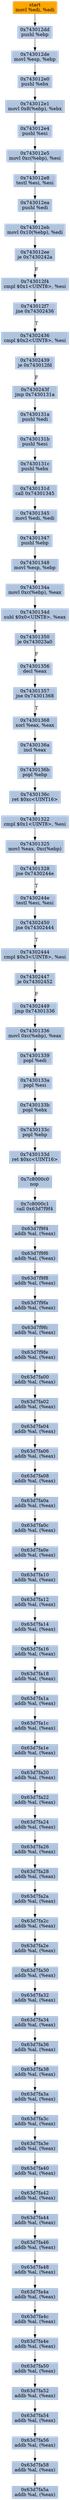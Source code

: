 digraph G {
node[shape=rectangle,style=filled,fillcolor=lightsteelblue,color=lightsteelblue]
bgcolor="transparent"
a0x743012dbmovl_edi_edi[label="start\nmovl %edi, %edi",color="lightgrey",fillcolor="orange"];
a0x743012ddpushl_ebp[label="0x743012dd\npushl %ebp"];
a0x743012demovl_esp_ebp[label="0x743012de\nmovl %esp, %ebp"];
a0x743012e0pushl_ebx[label="0x743012e0\npushl %ebx"];
a0x743012e1movl_0x8ebp__ebx[label="0x743012e1\nmovl 0x8(%ebp), %ebx"];
a0x743012e4pushl_esi[label="0x743012e4\npushl %esi"];
a0x743012e5movl_0xcebp__esi[label="0x743012e5\nmovl 0xc(%ebp), %esi"];
a0x743012e8testl_esi_esi[label="0x743012e8\ntestl %esi, %esi"];
a0x743012eapushl_edi[label="0x743012ea\npushl %edi"];
a0x743012ebmovl_0x10ebp__edi[label="0x743012eb\nmovl 0x10(%ebp), %edi"];
a0x743012eeje_0x7430242a[label="0x743012ee\nje 0x7430242a"];
a0x743012f4cmpl_0x1UINT8_esi[label="0x743012f4\ncmpl $0x1<UINT8>, %esi"];
a0x743012f7jne_0x74302436[label="0x743012f7\njne 0x74302436"];
a0x74302436cmpl_0x2UINT8_esi[label="0x74302436\ncmpl $0x2<UINT8>, %esi"];
a0x74302439je_0x743012fd[label="0x74302439\nje 0x743012fd"];
a0x7430243fjmp_0x7430131a[label="0x7430243f\njmp 0x7430131a"];
a0x7430131apushl_edi[label="0x7430131a\npushl %edi"];
a0x7430131bpushl_esi[label="0x7430131b\npushl %esi"];
a0x7430131cpushl_ebx[label="0x7430131c\npushl %ebx"];
a0x7430131dcall_0x74301345[label="0x7430131d\ncall 0x74301345"];
a0x74301345movl_edi_edi[label="0x74301345\nmovl %edi, %edi"];
a0x74301347pushl_ebp[label="0x74301347\npushl %ebp"];
a0x74301348movl_esp_ebp[label="0x74301348\nmovl %esp, %ebp"];
a0x7430134amovl_0xcebp__eax[label="0x7430134a\nmovl 0xc(%ebp), %eax"];
a0x7430134dsubl_0x0UINT8_eax[label="0x7430134d\nsubl $0x0<UINT8>, %eax"];
a0x74301350je_0x743023a0[label="0x74301350\nje 0x743023a0"];
a0x74301356decl_eax[label="0x74301356\ndecl %eax"];
a0x74301357jne_0x74301368[label="0x74301357\njne 0x74301368"];
a0x74301368xorl_eax_eax[label="0x74301368\nxorl %eax, %eax"];
a0x7430136aincl_eax[label="0x7430136a\nincl %eax"];
a0x7430136bpopl_ebp[label="0x7430136b\npopl %ebp"];
a0x7430136cret_0xcUINT16[label="0x7430136c\nret $0xc<UINT16>"];
a0x74301322cmpl_0x1UINT8_esi[label="0x74301322\ncmpl $0x1<UINT8>, %esi"];
a0x74301325movl_eax_0xcebp_[label="0x74301325\nmovl %eax, 0xc(%ebp)"];
a0x74301328jne_0x7430244e[label="0x74301328\njne 0x7430244e"];
a0x7430244etestl_esi_esi[label="0x7430244e\ntestl %esi, %esi"];
a0x74302450jne_0x74302444[label="0x74302450\njne 0x74302444"];
a0x74302444cmpl_0x3UINT8_esi[label="0x74302444\ncmpl $0x3<UINT8>, %esi"];
a0x74302447je_0x74302452[label="0x74302447\nje 0x74302452"];
a0x74302449jmp_0x74301336[label="0x74302449\njmp 0x74301336"];
a0x74301336movl_0xcebp__eax[label="0x74301336\nmovl 0xc(%ebp), %eax"];
a0x74301339popl_edi[label="0x74301339\npopl %edi"];
a0x7430133apopl_esi[label="0x7430133a\npopl %esi"];
a0x7430133bpopl_ebx[label="0x7430133b\npopl %ebx"];
a0x7430133cpopl_ebp[label="0x7430133c\npopl %ebp"];
a0x7430133dret_0xcUINT16[label="0x7430133d\nret $0xc<UINT16>"];
a0x7c8000c0nop_[label="0x7c8000c0\nnop "];
a0x7c8000c1call_0x63d7f9f4[label="0x7c8000c1\ncall 0x63d7f9f4"];
a0x63d7f9f4addb_al_eax_[label="0x63d7f9f4\naddb %al, (%eax)"];
a0x63d7f9f6addb_al_eax_[label="0x63d7f9f6\naddb %al, (%eax)"];
a0x63d7f9f8addb_al_eax_[label="0x63d7f9f8\naddb %al, (%eax)"];
a0x63d7f9faaddb_al_eax_[label="0x63d7f9fa\naddb %al, (%eax)"];
a0x63d7f9fcaddb_al_eax_[label="0x63d7f9fc\naddb %al, (%eax)"];
a0x63d7f9feaddb_al_eax_[label="0x63d7f9fe\naddb %al, (%eax)"];
a0x63d7fa00addb_al_eax_[label="0x63d7fa00\naddb %al, (%eax)"];
a0x63d7fa02addb_al_eax_[label="0x63d7fa02\naddb %al, (%eax)"];
a0x63d7fa04addb_al_eax_[label="0x63d7fa04\naddb %al, (%eax)"];
a0x63d7fa06addb_al_eax_[label="0x63d7fa06\naddb %al, (%eax)"];
a0x63d7fa08addb_al_eax_[label="0x63d7fa08\naddb %al, (%eax)"];
a0x63d7fa0aaddb_al_eax_[label="0x63d7fa0a\naddb %al, (%eax)"];
a0x63d7fa0caddb_al_eax_[label="0x63d7fa0c\naddb %al, (%eax)"];
a0x63d7fa0eaddb_al_eax_[label="0x63d7fa0e\naddb %al, (%eax)"];
a0x63d7fa10addb_al_eax_[label="0x63d7fa10\naddb %al, (%eax)"];
a0x63d7fa12addb_al_eax_[label="0x63d7fa12\naddb %al, (%eax)"];
a0x63d7fa14addb_al_eax_[label="0x63d7fa14\naddb %al, (%eax)"];
a0x63d7fa16addb_al_eax_[label="0x63d7fa16\naddb %al, (%eax)"];
a0x63d7fa18addb_al_eax_[label="0x63d7fa18\naddb %al, (%eax)"];
a0x63d7fa1aaddb_al_eax_[label="0x63d7fa1a\naddb %al, (%eax)"];
a0x63d7fa1caddb_al_eax_[label="0x63d7fa1c\naddb %al, (%eax)"];
a0x63d7fa1eaddb_al_eax_[label="0x63d7fa1e\naddb %al, (%eax)"];
a0x63d7fa20addb_al_eax_[label="0x63d7fa20\naddb %al, (%eax)"];
a0x63d7fa22addb_al_eax_[label="0x63d7fa22\naddb %al, (%eax)"];
a0x63d7fa24addb_al_eax_[label="0x63d7fa24\naddb %al, (%eax)"];
a0x63d7fa26addb_al_eax_[label="0x63d7fa26\naddb %al, (%eax)"];
a0x63d7fa28addb_al_eax_[label="0x63d7fa28\naddb %al, (%eax)"];
a0x63d7fa2aaddb_al_eax_[label="0x63d7fa2a\naddb %al, (%eax)"];
a0x63d7fa2caddb_al_eax_[label="0x63d7fa2c\naddb %al, (%eax)"];
a0x63d7fa2eaddb_al_eax_[label="0x63d7fa2e\naddb %al, (%eax)"];
a0x63d7fa30addb_al_eax_[label="0x63d7fa30\naddb %al, (%eax)"];
a0x63d7fa32addb_al_eax_[label="0x63d7fa32\naddb %al, (%eax)"];
a0x63d7fa34addb_al_eax_[label="0x63d7fa34\naddb %al, (%eax)"];
a0x63d7fa36addb_al_eax_[label="0x63d7fa36\naddb %al, (%eax)"];
a0x63d7fa38addb_al_eax_[label="0x63d7fa38\naddb %al, (%eax)"];
a0x63d7fa3aaddb_al_eax_[label="0x63d7fa3a\naddb %al, (%eax)"];
a0x63d7fa3caddb_al_eax_[label="0x63d7fa3c\naddb %al, (%eax)"];
a0x63d7fa3eaddb_al_eax_[label="0x63d7fa3e\naddb %al, (%eax)"];
a0x63d7fa40addb_al_eax_[label="0x63d7fa40\naddb %al, (%eax)"];
a0x63d7fa42addb_al_eax_[label="0x63d7fa42\naddb %al, (%eax)"];
a0x63d7fa44addb_al_eax_[label="0x63d7fa44\naddb %al, (%eax)"];
a0x63d7fa46addb_al_eax_[label="0x63d7fa46\naddb %al, (%eax)"];
a0x63d7fa48addb_al_eax_[label="0x63d7fa48\naddb %al, (%eax)"];
a0x63d7fa4aaddb_al_eax_[label="0x63d7fa4a\naddb %al, (%eax)"];
a0x63d7fa4caddb_al_eax_[label="0x63d7fa4c\naddb %al, (%eax)"];
a0x63d7fa4eaddb_al_eax_[label="0x63d7fa4e\naddb %al, (%eax)"];
a0x63d7fa50addb_al_eax_[label="0x63d7fa50\naddb %al, (%eax)"];
a0x63d7fa52addb_al_eax_[label="0x63d7fa52\naddb %al, (%eax)"];
a0x63d7fa54addb_al_eax_[label="0x63d7fa54\naddb %al, (%eax)"];
a0x63d7fa56addb_al_eax_[label="0x63d7fa56\naddb %al, (%eax)"];
a0x63d7fa58addb_al_eax_[label="0x63d7fa58\naddb %al, (%eax)"];
a0x63d7fa5aaddb_al_eax_[label="0x63d7fa5a\naddb %al, (%eax)"];
a0x743012dbmovl_edi_edi -> a0x743012ddpushl_ebp [color="#000000"];
a0x743012ddpushl_ebp -> a0x743012demovl_esp_ebp [color="#000000"];
a0x743012demovl_esp_ebp -> a0x743012e0pushl_ebx [color="#000000"];
a0x743012e0pushl_ebx -> a0x743012e1movl_0x8ebp__ebx [color="#000000"];
a0x743012e1movl_0x8ebp__ebx -> a0x743012e4pushl_esi [color="#000000"];
a0x743012e4pushl_esi -> a0x743012e5movl_0xcebp__esi [color="#000000"];
a0x743012e5movl_0xcebp__esi -> a0x743012e8testl_esi_esi [color="#000000"];
a0x743012e8testl_esi_esi -> a0x743012eapushl_edi [color="#000000"];
a0x743012eapushl_edi -> a0x743012ebmovl_0x10ebp__edi [color="#000000"];
a0x743012ebmovl_0x10ebp__edi -> a0x743012eeje_0x7430242a [color="#000000"];
a0x743012eeje_0x7430242a -> a0x743012f4cmpl_0x1UINT8_esi [color="#000000",label="F"];
a0x743012f4cmpl_0x1UINT8_esi -> a0x743012f7jne_0x74302436 [color="#000000"];
a0x743012f7jne_0x74302436 -> a0x74302436cmpl_0x2UINT8_esi [color="#000000",label="T"];
a0x74302436cmpl_0x2UINT8_esi -> a0x74302439je_0x743012fd [color="#000000"];
a0x74302439je_0x743012fd -> a0x7430243fjmp_0x7430131a [color="#000000",label="F"];
a0x7430243fjmp_0x7430131a -> a0x7430131apushl_edi [color="#000000"];
a0x7430131apushl_edi -> a0x7430131bpushl_esi [color="#000000"];
a0x7430131bpushl_esi -> a0x7430131cpushl_ebx [color="#000000"];
a0x7430131cpushl_ebx -> a0x7430131dcall_0x74301345 [color="#000000"];
a0x7430131dcall_0x74301345 -> a0x74301345movl_edi_edi [color="#000000"];
a0x74301345movl_edi_edi -> a0x74301347pushl_ebp [color="#000000"];
a0x74301347pushl_ebp -> a0x74301348movl_esp_ebp [color="#000000"];
a0x74301348movl_esp_ebp -> a0x7430134amovl_0xcebp__eax [color="#000000"];
a0x7430134amovl_0xcebp__eax -> a0x7430134dsubl_0x0UINT8_eax [color="#000000"];
a0x7430134dsubl_0x0UINT8_eax -> a0x74301350je_0x743023a0 [color="#000000"];
a0x74301350je_0x743023a0 -> a0x74301356decl_eax [color="#000000",label="F"];
a0x74301356decl_eax -> a0x74301357jne_0x74301368 [color="#000000"];
a0x74301357jne_0x74301368 -> a0x74301368xorl_eax_eax [color="#000000",label="T"];
a0x74301368xorl_eax_eax -> a0x7430136aincl_eax [color="#000000"];
a0x7430136aincl_eax -> a0x7430136bpopl_ebp [color="#000000"];
a0x7430136bpopl_ebp -> a0x7430136cret_0xcUINT16 [color="#000000"];
a0x7430136cret_0xcUINT16 -> a0x74301322cmpl_0x1UINT8_esi [color="#000000"];
a0x74301322cmpl_0x1UINT8_esi -> a0x74301325movl_eax_0xcebp_ [color="#000000"];
a0x74301325movl_eax_0xcebp_ -> a0x74301328jne_0x7430244e [color="#000000"];
a0x74301328jne_0x7430244e -> a0x7430244etestl_esi_esi [color="#000000",label="T"];
a0x7430244etestl_esi_esi -> a0x74302450jne_0x74302444 [color="#000000"];
a0x74302450jne_0x74302444 -> a0x74302444cmpl_0x3UINT8_esi [color="#000000",label="T"];
a0x74302444cmpl_0x3UINT8_esi -> a0x74302447je_0x74302452 [color="#000000"];
a0x74302447je_0x74302452 -> a0x74302449jmp_0x74301336 [color="#000000",label="F"];
a0x74302449jmp_0x74301336 -> a0x74301336movl_0xcebp__eax [color="#000000"];
a0x74301336movl_0xcebp__eax -> a0x74301339popl_edi [color="#000000"];
a0x74301339popl_edi -> a0x7430133apopl_esi [color="#000000"];
a0x7430133apopl_esi -> a0x7430133bpopl_ebx [color="#000000"];
a0x7430133bpopl_ebx -> a0x7430133cpopl_ebp [color="#000000"];
a0x7430133cpopl_ebp -> a0x7430133dret_0xcUINT16 [color="#000000"];
a0x7430133dret_0xcUINT16 -> a0x7c8000c0nop_ [color="#000000"];
a0x7c8000c0nop_ -> a0x7c8000c1call_0x63d7f9f4 [color="#000000"];
a0x7c8000c1call_0x63d7f9f4 -> a0x63d7f9f4addb_al_eax_ [color="#000000"];
a0x63d7f9f4addb_al_eax_ -> a0x63d7f9f6addb_al_eax_ [color="#000000"];
a0x63d7f9f6addb_al_eax_ -> a0x63d7f9f8addb_al_eax_ [color="#000000"];
a0x63d7f9f8addb_al_eax_ -> a0x63d7f9faaddb_al_eax_ [color="#000000"];
a0x63d7f9faaddb_al_eax_ -> a0x63d7f9fcaddb_al_eax_ [color="#000000"];
a0x63d7f9fcaddb_al_eax_ -> a0x63d7f9feaddb_al_eax_ [color="#000000"];
a0x63d7f9feaddb_al_eax_ -> a0x63d7fa00addb_al_eax_ [color="#000000"];
a0x63d7fa00addb_al_eax_ -> a0x63d7fa02addb_al_eax_ [color="#000000"];
a0x63d7fa02addb_al_eax_ -> a0x63d7fa04addb_al_eax_ [color="#000000"];
a0x63d7fa04addb_al_eax_ -> a0x63d7fa06addb_al_eax_ [color="#000000"];
a0x63d7fa06addb_al_eax_ -> a0x63d7fa08addb_al_eax_ [color="#000000"];
a0x63d7fa08addb_al_eax_ -> a0x63d7fa0aaddb_al_eax_ [color="#000000"];
a0x63d7fa0aaddb_al_eax_ -> a0x63d7fa0caddb_al_eax_ [color="#000000"];
a0x63d7fa0caddb_al_eax_ -> a0x63d7fa0eaddb_al_eax_ [color="#000000"];
a0x63d7fa0eaddb_al_eax_ -> a0x63d7fa10addb_al_eax_ [color="#000000"];
a0x63d7fa10addb_al_eax_ -> a0x63d7fa12addb_al_eax_ [color="#000000"];
a0x63d7fa12addb_al_eax_ -> a0x63d7fa14addb_al_eax_ [color="#000000"];
a0x63d7fa14addb_al_eax_ -> a0x63d7fa16addb_al_eax_ [color="#000000"];
a0x63d7fa16addb_al_eax_ -> a0x63d7fa18addb_al_eax_ [color="#000000"];
a0x63d7fa18addb_al_eax_ -> a0x63d7fa1aaddb_al_eax_ [color="#000000"];
a0x63d7fa1aaddb_al_eax_ -> a0x63d7fa1caddb_al_eax_ [color="#000000"];
a0x63d7fa1caddb_al_eax_ -> a0x63d7fa1eaddb_al_eax_ [color="#000000"];
a0x63d7fa1eaddb_al_eax_ -> a0x63d7fa20addb_al_eax_ [color="#000000"];
a0x63d7fa20addb_al_eax_ -> a0x63d7fa22addb_al_eax_ [color="#000000"];
a0x63d7fa22addb_al_eax_ -> a0x63d7fa24addb_al_eax_ [color="#000000"];
a0x63d7fa24addb_al_eax_ -> a0x63d7fa26addb_al_eax_ [color="#000000"];
a0x63d7fa26addb_al_eax_ -> a0x63d7fa28addb_al_eax_ [color="#000000"];
a0x63d7fa28addb_al_eax_ -> a0x63d7fa2aaddb_al_eax_ [color="#000000"];
a0x63d7fa2aaddb_al_eax_ -> a0x63d7fa2caddb_al_eax_ [color="#000000"];
a0x63d7fa2caddb_al_eax_ -> a0x63d7fa2eaddb_al_eax_ [color="#000000"];
a0x63d7fa2eaddb_al_eax_ -> a0x63d7fa30addb_al_eax_ [color="#000000"];
a0x63d7fa30addb_al_eax_ -> a0x63d7fa32addb_al_eax_ [color="#000000"];
a0x63d7fa32addb_al_eax_ -> a0x63d7fa34addb_al_eax_ [color="#000000"];
a0x63d7fa34addb_al_eax_ -> a0x63d7fa36addb_al_eax_ [color="#000000"];
a0x63d7fa36addb_al_eax_ -> a0x63d7fa38addb_al_eax_ [color="#000000"];
a0x63d7fa38addb_al_eax_ -> a0x63d7fa3aaddb_al_eax_ [color="#000000"];
a0x63d7fa3aaddb_al_eax_ -> a0x63d7fa3caddb_al_eax_ [color="#000000"];
a0x63d7fa3caddb_al_eax_ -> a0x63d7fa3eaddb_al_eax_ [color="#000000"];
a0x63d7fa3eaddb_al_eax_ -> a0x63d7fa40addb_al_eax_ [color="#000000"];
a0x63d7fa40addb_al_eax_ -> a0x63d7fa42addb_al_eax_ [color="#000000"];
a0x63d7fa42addb_al_eax_ -> a0x63d7fa44addb_al_eax_ [color="#000000"];
a0x63d7fa44addb_al_eax_ -> a0x63d7fa46addb_al_eax_ [color="#000000"];
a0x63d7fa46addb_al_eax_ -> a0x63d7fa48addb_al_eax_ [color="#000000"];
a0x63d7fa48addb_al_eax_ -> a0x63d7fa4aaddb_al_eax_ [color="#000000"];
a0x63d7fa4aaddb_al_eax_ -> a0x63d7fa4caddb_al_eax_ [color="#000000"];
a0x63d7fa4caddb_al_eax_ -> a0x63d7fa4eaddb_al_eax_ [color="#000000"];
a0x63d7fa4eaddb_al_eax_ -> a0x63d7fa50addb_al_eax_ [color="#000000"];
a0x63d7fa50addb_al_eax_ -> a0x63d7fa52addb_al_eax_ [color="#000000"];
a0x63d7fa52addb_al_eax_ -> a0x63d7fa54addb_al_eax_ [color="#000000"];
a0x63d7fa54addb_al_eax_ -> a0x63d7fa56addb_al_eax_ [color="#000000"];
a0x63d7fa56addb_al_eax_ -> a0x63d7fa58addb_al_eax_ [color="#000000"];
a0x63d7fa58addb_al_eax_ -> a0x63d7fa5aaddb_al_eax_ [color="#000000"];
}
